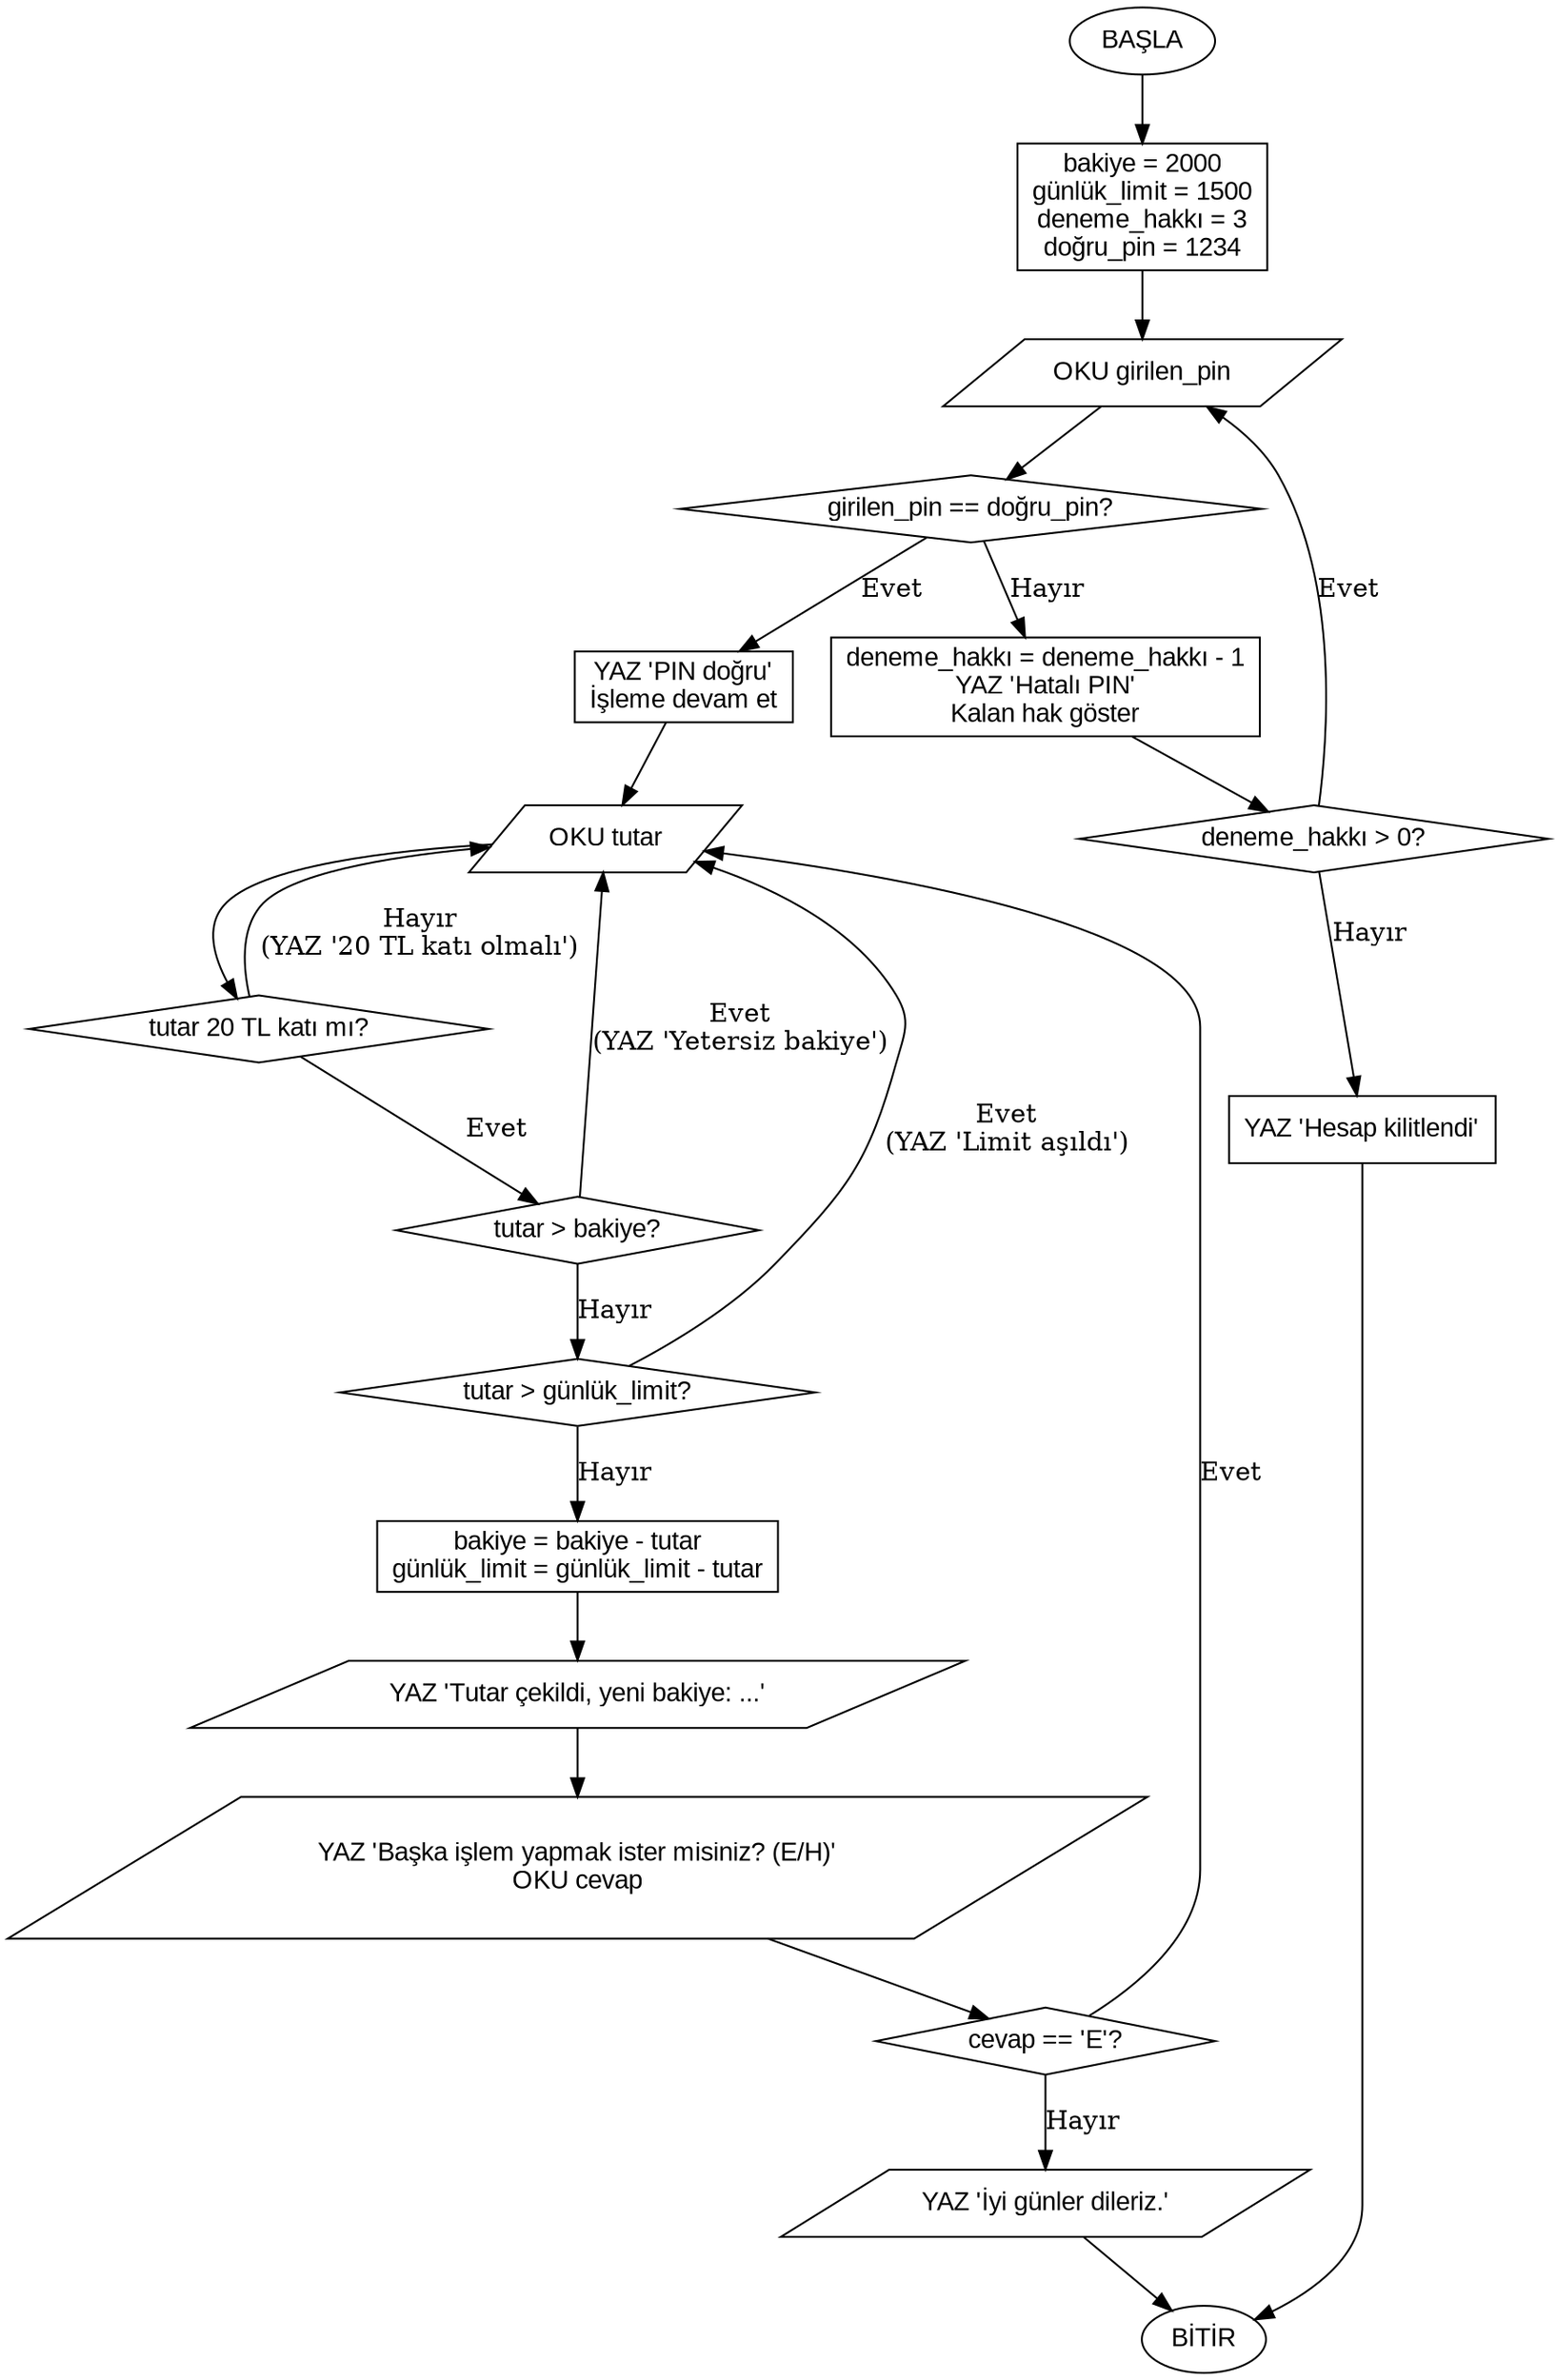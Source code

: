 digraph ATM_Para_Cekme_Sistemi {
    rankdir=TB;
    node [fontname="Arial"];

    // Başlangıç ve bitiş
    start [shape=oval, label="BAŞLA"];
    end [shape=oval, label="BİTİR"];

    // Başlangıç değişkenleri
    vars [shape=box, label="bakiye = 2000\ngünlük_limit = 1500\ndeneme_hakkı = 3\ndoğru_pin = 1234"];

    // PIN doğrulama girişi
    pin_input [shape=parallelogram, label="OKU girilen_pin"];
    pin_check [shape=diamond, label="girilen_pin == doğru_pin?"];
    pin_true [shape=box, label="YAZ 'PIN doğru'\nİşleme devam et"];
    pin_false [shape=box, label="deneme_hakkı = deneme_hakkı - 1\nYAZ 'Hatalı PIN'\nKalan hak göster"];
    pin_try_again [shape=diamond, label="deneme_hakkı > 0?"];
    pin_lock [shape=box, label="YAZ 'Hesap kilitlendi'"];

    // Para çekme kısmı
    amount_input [shape=parallelogram, label="OKU tutar"];
    check_20 [shape=diamond, label="tutar 20 TL katı mı?"];
    check_balance [shape=diamond, label="tutar > bakiye?"];
    check_limit [shape=diamond, label="tutar > günlük_limit?"];
    withdraw [shape=box, label="bakiye = bakiye - tutar\ngünlük_limit = günlük_limit - tutar"];
    print_success [shape=parallelogram, label="YAZ 'Tutar çekildi, yeni bakiye: ...'"];
    repeat_question [shape=parallelogram, label="YAZ 'Başka işlem yapmak ister misiniz? (E/H)'\nOKU cevap"];
    repeat_check [shape=diamond, label="cevap == 'E'?"];
    goodbye [shape=parallelogram, label="YAZ 'İyi günler dileriz.'"];

    // Bağlantılar
    start -> vars -> pin_input;
    pin_input -> pin_check;
    pin_check -> pin_true [label="Evet"];
    pin_check -> pin_false [label="Hayır"];
    pin_false -> pin_try_again;
    pin_try_again -> pin_input [label="Evet"];
    pin_try_again -> pin_lock [label="Hayır"];
    pin_lock -> end;
    pin_true -> amount_input;

    // Para çekme akışı
    amount_input -> check_20;
    check_20 -> check_balance [label="Evet"];
    check_20 -> amount_input [label="Hayır\n(YAZ '20 TL katı olmalı')"];

    check_balance -> check_limit [label="Hayır"];
    check_balance -> amount_input [label="Evet\n(YAZ 'Yetersiz bakiye')"];

    check_limit -> withdraw [label="Hayır"];
    check_limit -> amount_input [label="Evet\n(YAZ 'Limit aşıldı')"];

    withdraw -> print_success -> repeat_question;
    repeat_question -> repeat_check;
    repeat_check -> amount_input [label="Evet"];
    repeat_check -> goodbye [label="Hayır"];
    goodbye -> end;
}
